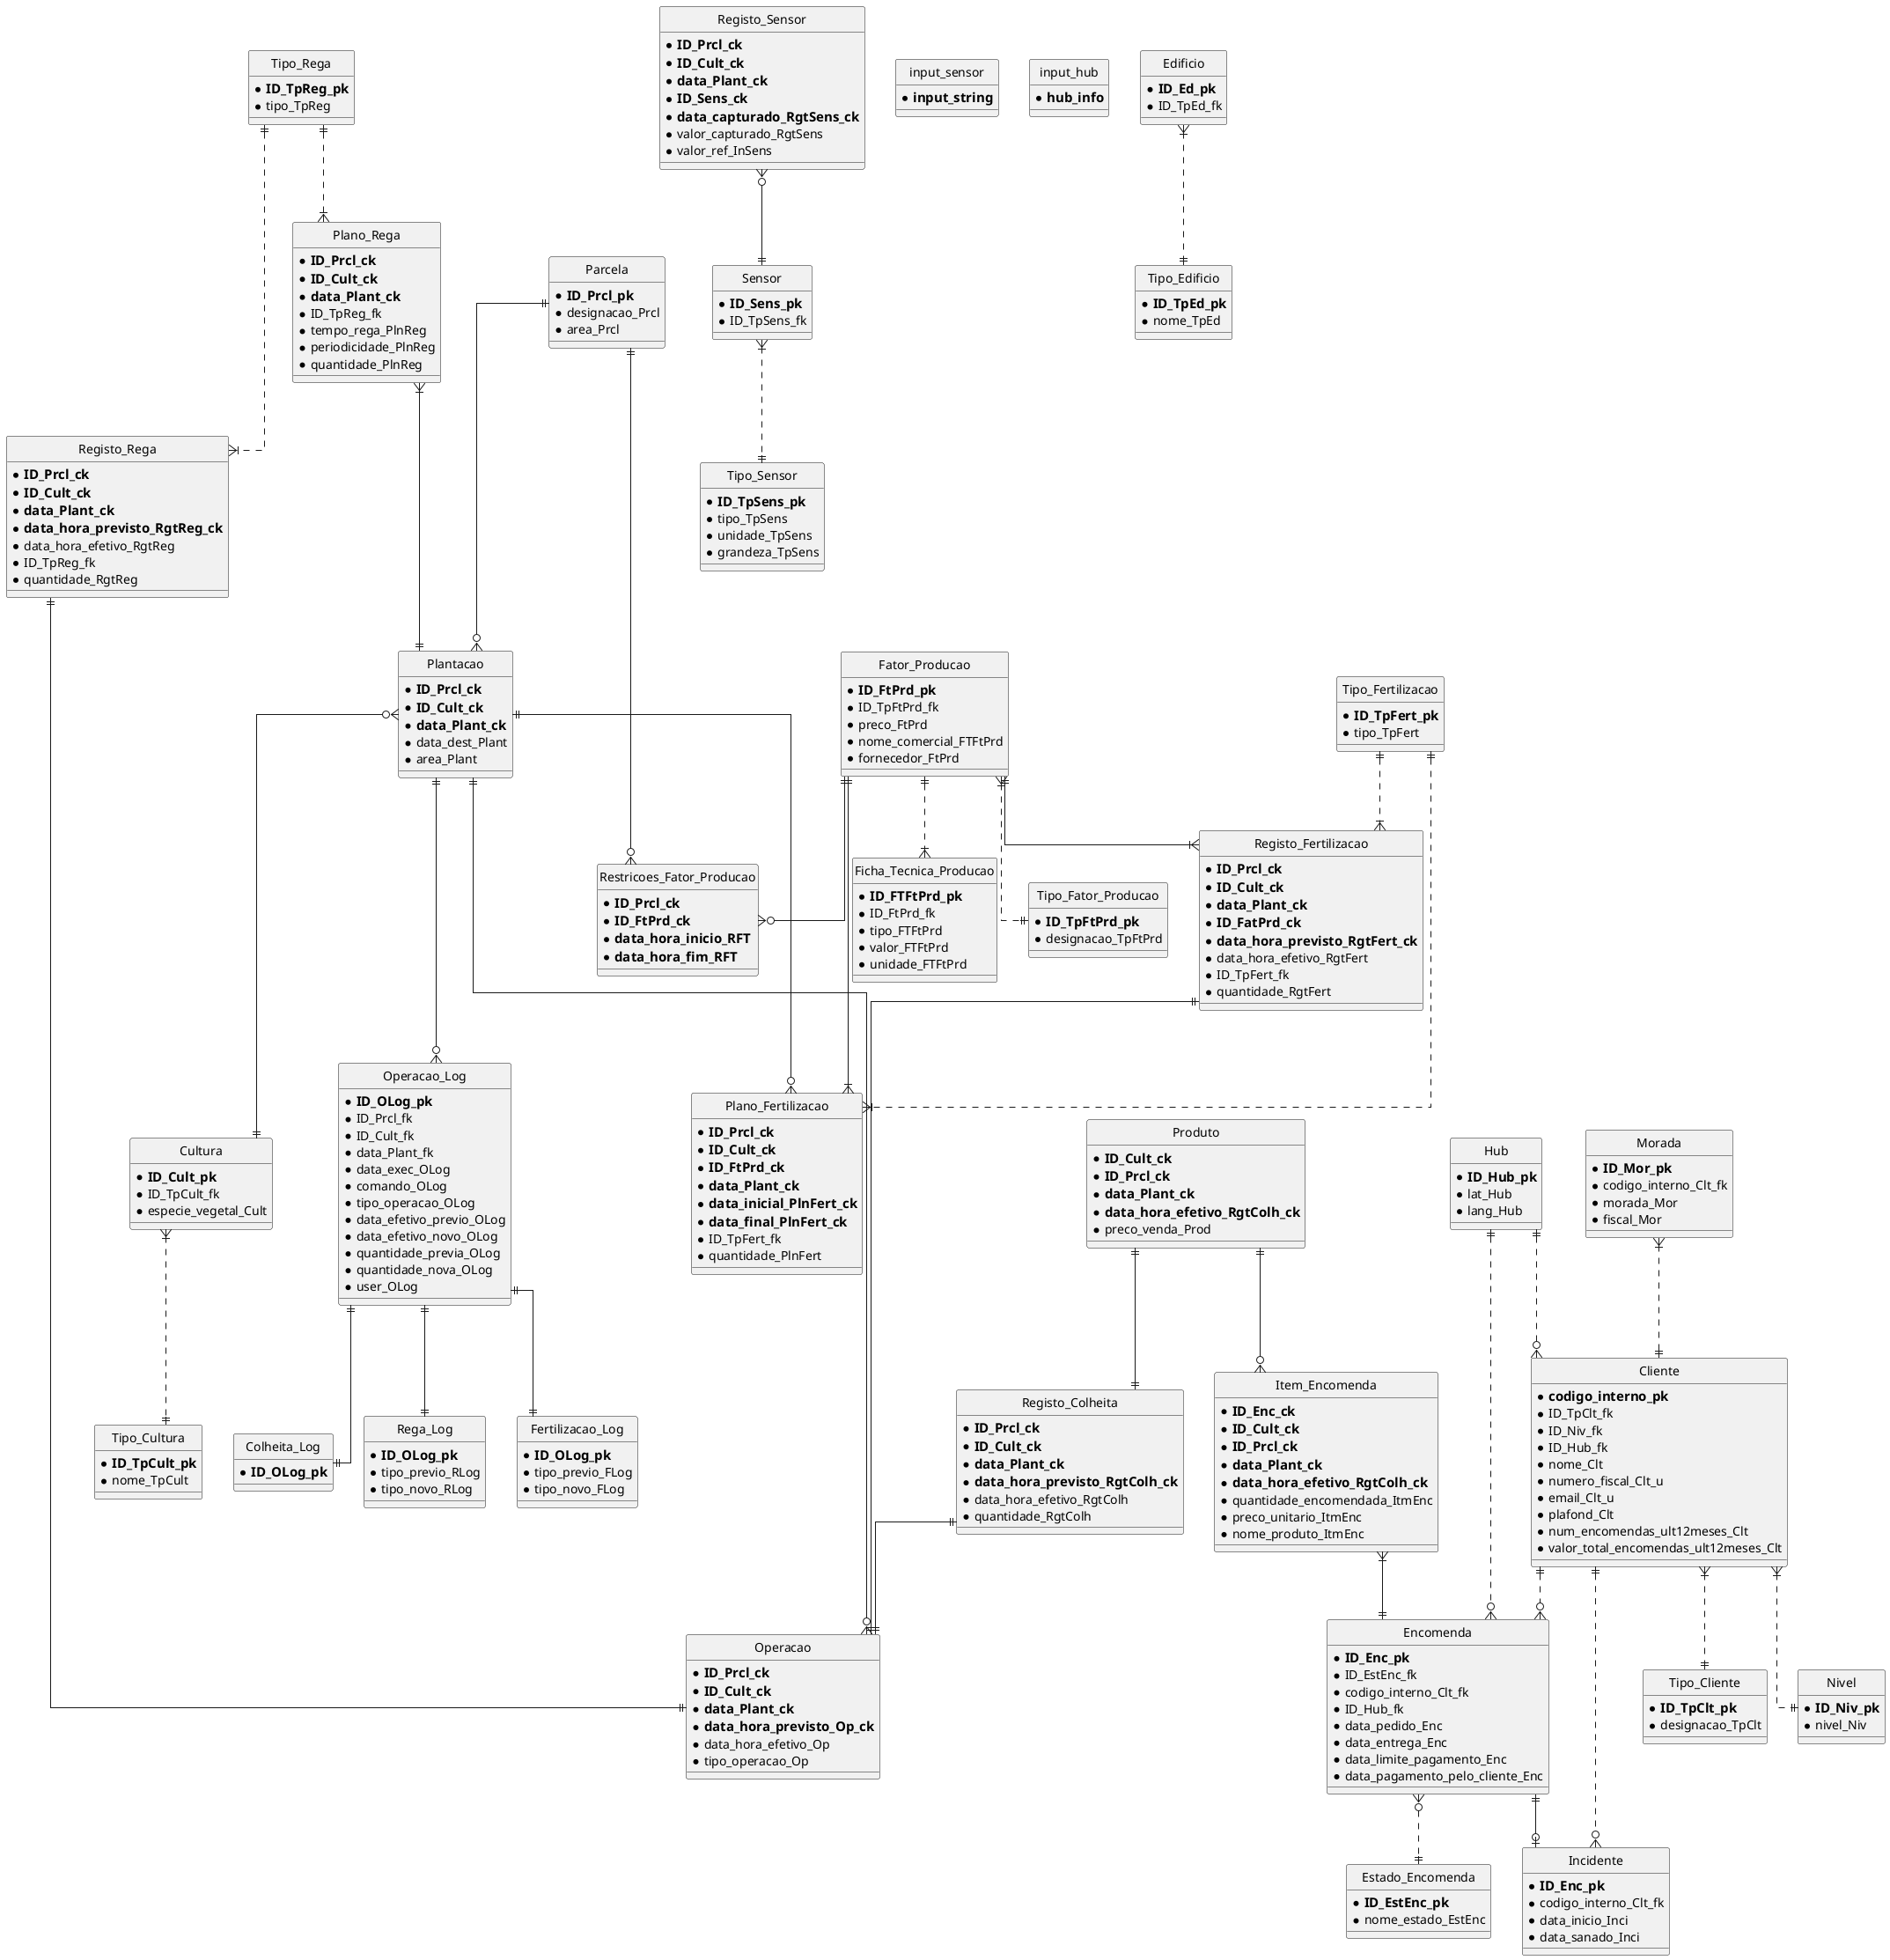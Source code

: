 @startuml
'https://plantuml.com/class-diagram
hide circle
skinparam linetype ortho

entity "Operacao_Log" as OLog {
  *===ID_OLog_pk
  *ID_Prcl_fk
  *ID_Cult_fk
  *data_Plant_fk
  *data_exec_OLog
  *comando_OLog
  *tipo_operacao_OLog
  *data_efetivo_previo_OLog
  *data_efetivo_novo_OLog
  *quantidade_previa_OLog
  *quantidade_nova_OLog
  *user_OLog
}

entity "Rega_Log" as RLog {
  *===ID_OLog_pk
  *tipo_previo_RLog
  *tipo_novo_RLog
}

entity "Fertilizacao_Log" as FLog {
    *===ID_OLog_pk
    *tipo_previo_FLog
    *tipo_novo_FLog
}

entity "Colheita_Log" as CLog {
  *===ID_OLog_pk
}

entity "Tipo_Rega" as TpReg {
  *===ID_TpReg_pk
  *tipo_TpReg
}

entity "Plano_Rega" as PlnReg {
  *===ID_Prcl_ck
  *===ID_Cult_ck
  *===data_Plant_ck
  *ID_TpReg_fk
  *tempo_rega_PlnReg
  *periodicidade_PlnReg
  *quantidade_PlnReg
}

entity "Restricoes_Fator_Producao" as RFT {
  *===ID_Prcl_ck
  *===ID_FtPrd_ck
  *===data_hora_inicio_RFT
  *===data_hora_fim_RFT
}

entity "Operacao" as Op {
  *===ID_Prcl_ck
  *===ID_Cult_ck
  *===data_Plant_ck
  *===data_hora_previsto_Op_ck
  *data_hora_efetivo_Op
  *tipo_operacao_Op
}

entity "Registo_Rega" as RgtReg {
  *===ID_Prcl_ck
  *===ID_Cult_ck
  *===data_Plant_ck
  *===data_hora_previsto_RgtReg_ck
  *data_hora_efetivo_RgtReg
  *ID_TpReg_fk
  *quantidade_RgtReg
}

entity "Parcela" as Prcl {
  *===ID_Prcl_pk
  *designacao_Prcl
  *area_Prcl
}

entity "Registo_Colheita" as RgtColh {
  *===ID_Prcl_ck
  *===ID_Cult_ck
  *===data_Plant_ck
  *===data_hora_previsto_RgtColh_ck
  *data_hora_efetivo_RgtColh
  *quantidade_RgtColh
}

entity "Plantacao" as Plant {
  *===ID_Prcl_ck
  *===ID_Cult_ck
  *===data_Plant_ck
  *data_dest_Plant
  *area_Plant
}

entity "Tipo_Fator_Producao" as TpFtPrd {
  *===ID_TpFtPrd_pk
  *designacao_TpFtPrd
}

entity "Produto" as Prod {
  *===ID_Cult_ck
  *===ID_Prcl_ck
  *===data_Plant_ck
  *===data_hora_efetivo_RgtColh_ck
  *preco_venda_Prod

}

entity "Cultura" as Cult {
  *===ID_Cult_pk
  *ID_TpCult_fk
  *especie_vegetal_Cult
}

entity "Tipo_Cultura" as TpCult {
  *===ID_TpCult_pk
  *nome_TpCult
}

entity "Fator_Producao" as FtPrd {
  *===ID_FtPrd_pk
  *ID_TpFtPrd_fk
  *preco_FtPrd
  *nome_comercial_FTFtPrd
  *fornecedor_FtPrd
}

entity "Plano_Fertilizacao" as PlnFert {
  *===ID_Prcl_ck
  *===ID_Cult_ck
  *===ID_FtPrd_ck
  *===data_Plant_ck
  *===data_inicial_PlnFert_ck
  *===data_final_PlnFert_ck
  *ID_TpFert_fk
  *quantidade_PlnFert
}

entity "Registo_Fertilizacao" as RgtFert {
  *===ID_Prcl_ck
  *===ID_Cult_ck
  *===data_Plant_ck
  *===ID_FatPrd_ck
  *===data_hora_previsto_RgtFert_ck
  *data_hora_efetivo_RgtFert
  *ID_TpFert_fk
  *quantidade_RgtFert
}

entity "Sensor" as Sens {
  *===ID_Sens_pk
  *ID_TpSens_fk
}

entity "Tipo_Sensor" as TpSens {
  *===ID_TpSens_pk
  *tipo_TpSens
  *unidade_TpSens
  *grandeza_TpSens
}
entity "Registo_Sensor" as RgtSens {
  *===ID_Prcl_ck
  *===ID_Cult_ck
  *===data_Plant_ck
  *===ID_Sens_ck
  *===data_capturado_RgtSens_ck
  *valor_capturado_RgtSens
  *valor_ref_InSens
}

entity "input_sensor" as InSens {
  *===input_string
}

entity "input_hub" as InHub {
  *===hub_info
}

entity "Hub" as Hub {
  *===ID_Hub_pk
  *lat_Hub
  *lang_Hub
}

entity "Edificio" as Ed {
  *===ID_Ed_pk
  *ID_TpEd_fk
}

entity "Tipo_Edificio" as TpEd {
  *===ID_TpEd_pk
  *nome_TpEd
}

entity "Estado_Encomenda" as EstEnc {
  *===ID_EstEnc_pk
  *nome_estado_EstEnc
}

entity "Encomenda" as Enc {
  *===ID_Enc_pk
  *ID_EstEnc_fk
  *codigo_interno_Clt_fk
  *ID_Hub_fk
  *data_pedido_Enc
  *data_entrega_Enc
  *data_limite_pagamento_Enc
  *data_pagamento_pelo_cliente_Enc
}

entity "Incidente" as Inci {
  *===ID_Enc_pk
  *codigo_interno_Clt_fk
  *data_inicio_Inci
  *data_sanado_Inci
}

entity "Cliente" as Clt {
  *===codigo_interno_pk
  *ID_TpClt_fk
  *ID_Niv_fk
  *ID_Hub_fk
  *nome_Clt
  *numero_fiscal_Clt_u
  *email_Clt_u
  *plafond_Clt
  *num_encomendas_ult12meses_Clt
  *valor_total_encomendas_ult12meses_Clt

}

entity "Tipo_Cliente" as TpClt {
  *===ID_TpClt_pk
  *designacao_TpClt
}

entity "Nivel" as Niv {
  *===ID_Niv_pk
  *nivel_Niv
}

entity "Item_Encomenda" as ItmEnc {
  *===ID_Enc_ck
  *===ID_Cult_ck
  *===ID_Prcl_ck
  *===data_Plant_ck
  *===data_hora_efetivo_RgtColh_ck
  *quantidade_encomendada_ItmEnc
  *preco_unitario_ItmEnc
  *nome_produto_ItmEnc
}

entity "Tipo_Fertilizacao" as TpFert {
  *===ID_TpFert_pk
  *tipo_TpFert
}

entity "Ficha_Tecnica_Producao" as FTFtPrd {
  *===ID_FTFtPrd_pk
  *ID_FtPrd_fk
  *tipo_FTFtPrd
  *valor_FTFtPrd
  *unidade_FTFtPrd
}

entity "Morada" as Mor {
  *===ID_Mor_pk
  *codigo_interno_Clt_fk
  *morada_Mor
  *fiscal_Mor
}

Hub ||..o{ Clt
Hub ||..o{ Enc

TpReg ||..|{ RgtReg
TpReg ||..|{ PlnReg
PlnReg }|---|| Plant
Prcl ||---o{ Plant
RgtSens }o--|| Sens
Sens }|..|| TpSens
Plant }o---|| Cult
Cult }|..|| TpCult
Plant ||---o{ OLog
OLog ||--|| FLog
OLog ||--|| RLog
OLog ||--|| CLog
Plant ||---o{ PlnFert
TpFert ||..|{ RgtFert
TpFert ||...|{ PlnFert
FtPrd ||--|{ PlnFert
FtPrd ||--|{ RgtFert
FtPrd ||..|{ FTFtPrd
FtPrd }|..|| TpFtPrd
Prod ||--o{ ItmEnc
ItmEnc }|--|| Enc
Enc }o..|| EstEnc
Enc ||--o| Inci
Mor }|..|| Clt
Clt ||..o{ Enc
Clt ||..o{ Inci
Clt }|..|| TpClt
Clt }|..|| Niv
Ed }|..|| TpEd
Prod||--|| RgtColh
Plant ||-----o{ Op
RgtReg ||--|| Op
RgtFert ||--|| Op
RgtColh ||--|| Op
Prcl ||--o{ RFT
FtPrd ||--o{ RFT
@enduml